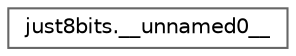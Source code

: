 digraph "Graphical Class Hierarchy"
{
 // LATEX_PDF_SIZE
  bgcolor="transparent";
  edge [fontname=Helvetica,fontsize=10,labelfontname=Helvetica,labelfontsize=10];
  node [fontname=Helvetica,fontsize=10,shape=box,height=0.2,width=0.4];
  rankdir="LR";
  Node0 [id="Node000000",label="just8bits.__unnamed0__",height=0.2,width=0.4,color="grey40", fillcolor="white", style="filled",URL="$de/ded/bitswap_8h.html#d8/dd1/structjust8bits_8____unnamed0____",tooltip=" "];
}
